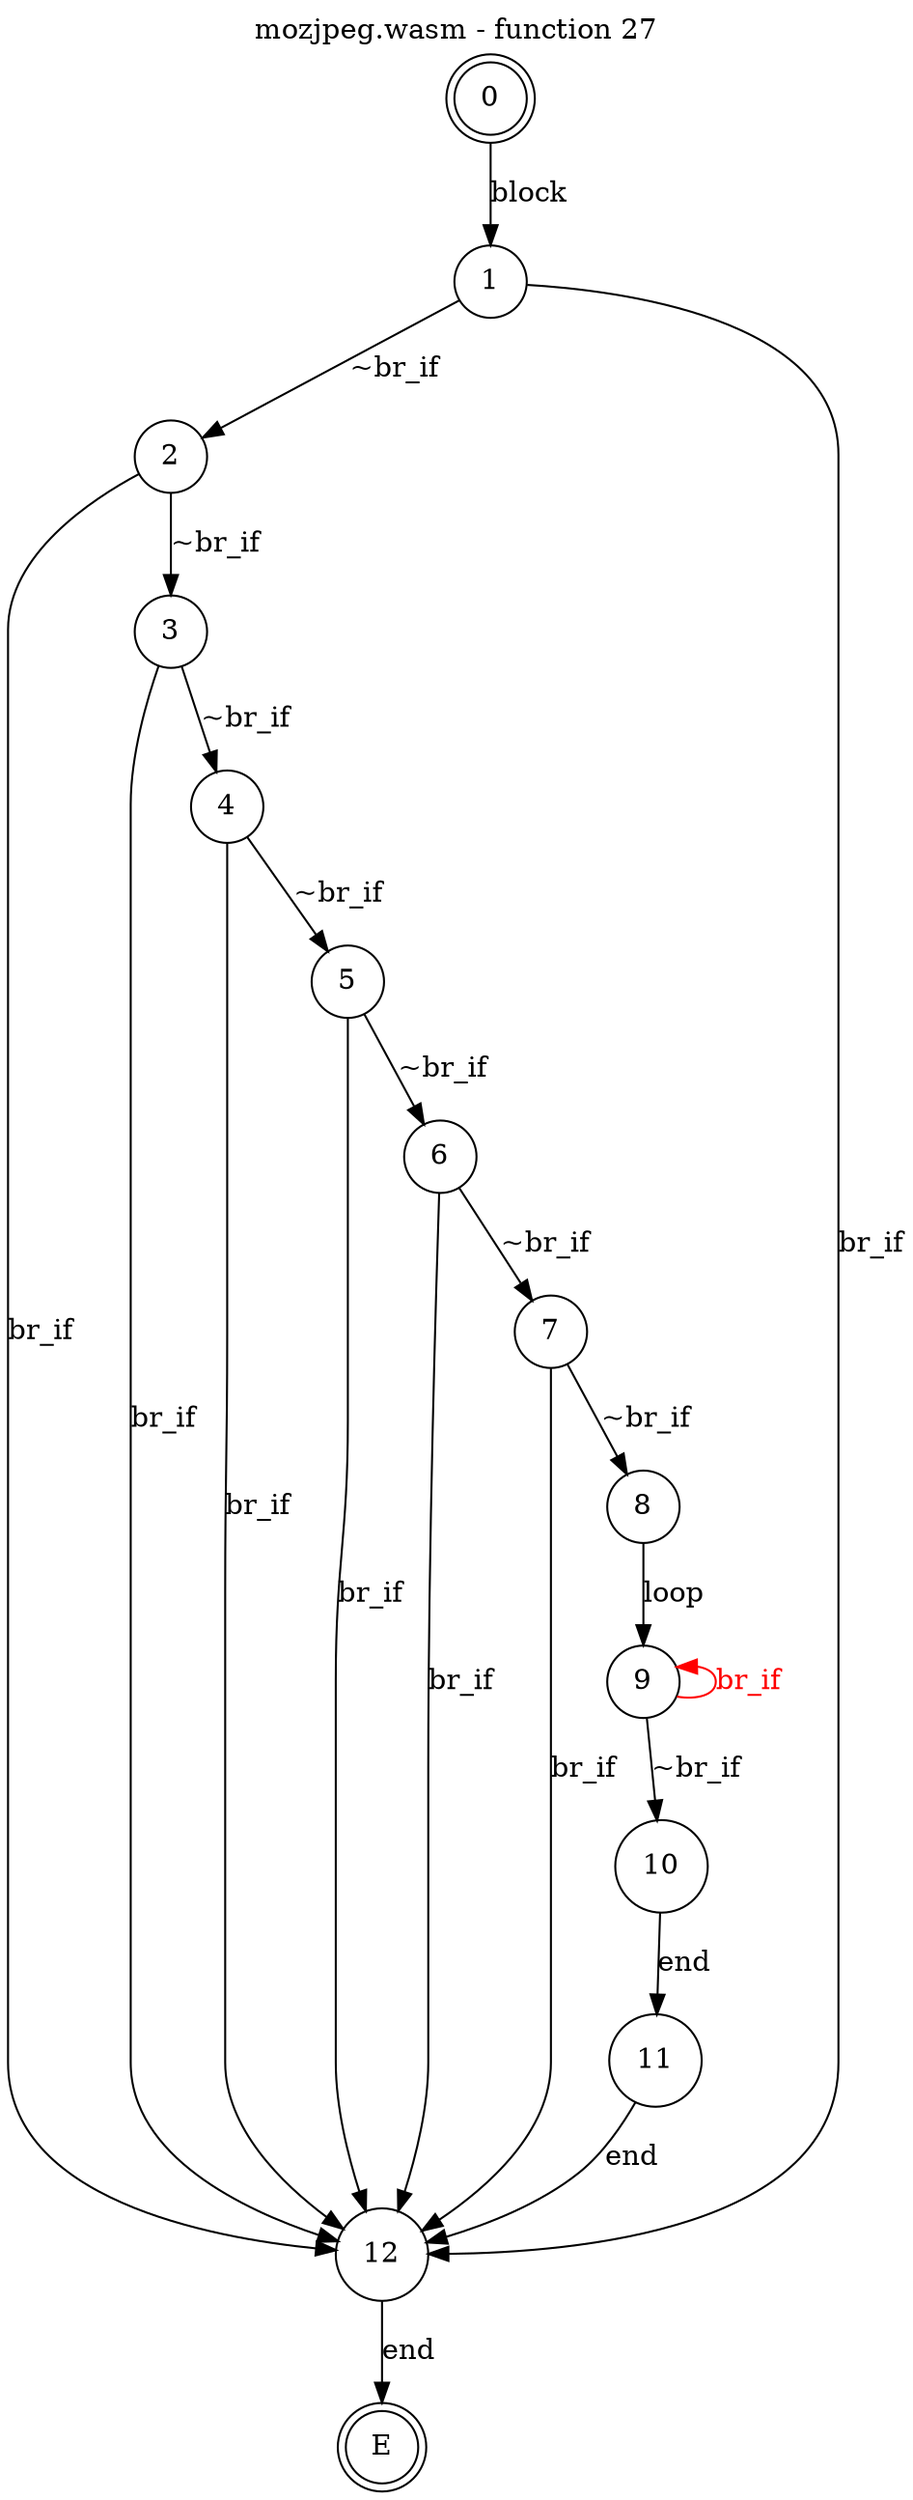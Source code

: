 digraph finite_state_machine {
    label = "mozjpeg.wasm - function 27"
    labelloc =  t
    labelfontsize = 16
    labelfontcolor = black
    labelfontname = "Helvetica"
    node [shape = doublecircle]; 0 E ;
    node [shape = circle];
    0 -> 1[label="block"];
    1 -> 2[label="~br_if"];
    1 -> 12[label="br_if"];
    2 -> 3[label="~br_if"];
    2 -> 12[label="br_if"];
    3 -> 4[label="~br_if"];
    3 -> 12[label="br_if"];
    4 -> 5[label="~br_if"];
    4 -> 12[label="br_if"];
    5 -> 6[label="~br_if"];
    5 -> 12[label="br_if"];
    6 -> 7[label="~br_if"];
    6 -> 12[label="br_if"];
    7 -> 8[label="~br_if"];
    7 -> 12[label="br_if"];
    8 -> 9[label="loop"];
    9 -> 10[label="~br_if"];
    9 -> 9[color="red" dir=back fontcolor="red" label="br_if"];
    10 -> 11[label="end"];
    11 -> 12[label="end"];
    12 -> E[label="end"];
}
